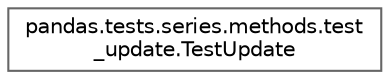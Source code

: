 digraph "Graphical Class Hierarchy"
{
 // LATEX_PDF_SIZE
  bgcolor="transparent";
  edge [fontname=Helvetica,fontsize=10,labelfontname=Helvetica,labelfontsize=10];
  node [fontname=Helvetica,fontsize=10,shape=box,height=0.2,width=0.4];
  rankdir="LR";
  Node0 [id="Node000000",label="pandas.tests.series.methods.test\l_update.TestUpdate",height=0.2,width=0.4,color="grey40", fillcolor="white", style="filled",URL="$d0/d6c/classpandas_1_1tests_1_1series_1_1methods_1_1test__update_1_1TestUpdate.html",tooltip=" "];
}
